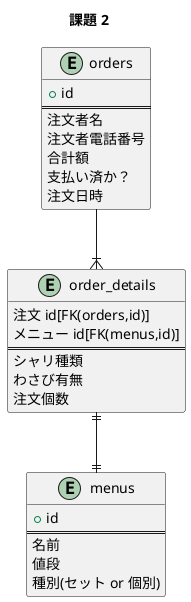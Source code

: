 @startuml
  title 課題 2
  entity "menus" {
    +id
    ==
    名前
    値段
    種別(セット or 個別)
  }

  entity "orders" {
    +id
    ==
    注文者名
    注文者電話番号
    合計額
    支払い済か？
    注文日時
  }

  entity "order_details" {
    注文 id[FK(orders,id)]
    メニュー id[FK(menus,id)]
    ==
    シャリ種類
    わさび有無
    注文個数
  }

  orders --|{ order_details
  order_details ||--|| menus
@enduml
